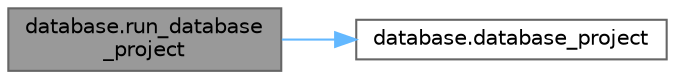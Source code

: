 digraph "database.run_database_project"
{
 // LATEX_PDF_SIZE
  bgcolor="transparent";
  edge [fontname=Helvetica,fontsize=10,labelfontname=Helvetica,labelfontsize=10];
  node [fontname=Helvetica,fontsize=10,shape=box,height=0.2,width=0.4];
  rankdir="LR";
  Node1 [label="database.run_database\l_project",height=0.2,width=0.4,color="gray40", fillcolor="grey60", style="filled", fontcolor="black",tooltip=" "];
  Node1 -> Node2 [color="steelblue1",style="solid"];
  Node2 [label="database.database_project",height=0.2,width=0.4,color="grey40", fillcolor="white", style="filled",URL="$da/df2/namespacedatabase.html#a8b3ba447d10561dc7accd4805ba8ad0b",tooltip=" "];
}
